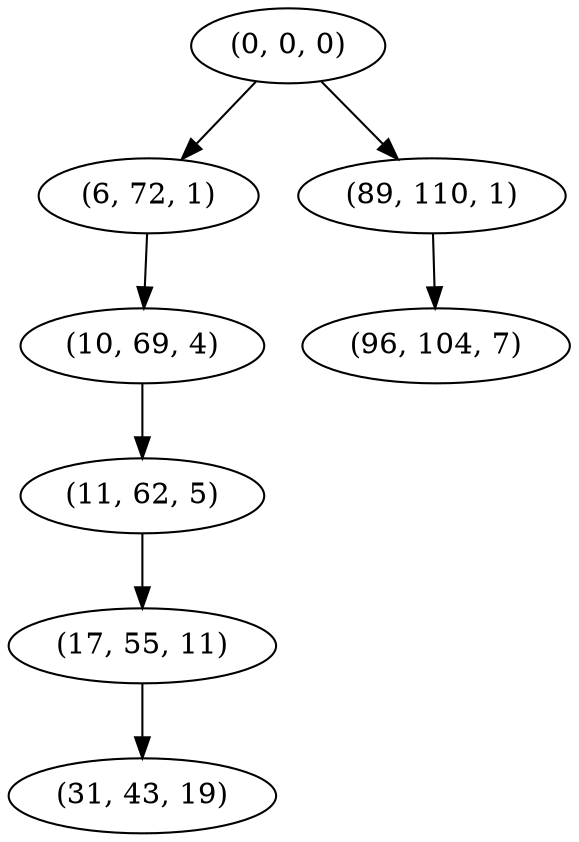 digraph tree {
    "(0, 0, 0)";
    "(6, 72, 1)";
    "(10, 69, 4)";
    "(11, 62, 5)";
    "(17, 55, 11)";
    "(31, 43, 19)";
    "(89, 110, 1)";
    "(96, 104, 7)";
    "(0, 0, 0)" -> "(6, 72, 1)";
    "(0, 0, 0)" -> "(89, 110, 1)";
    "(6, 72, 1)" -> "(10, 69, 4)";
    "(10, 69, 4)" -> "(11, 62, 5)";
    "(11, 62, 5)" -> "(17, 55, 11)";
    "(17, 55, 11)" -> "(31, 43, 19)";
    "(89, 110, 1)" -> "(96, 104, 7)";
}
